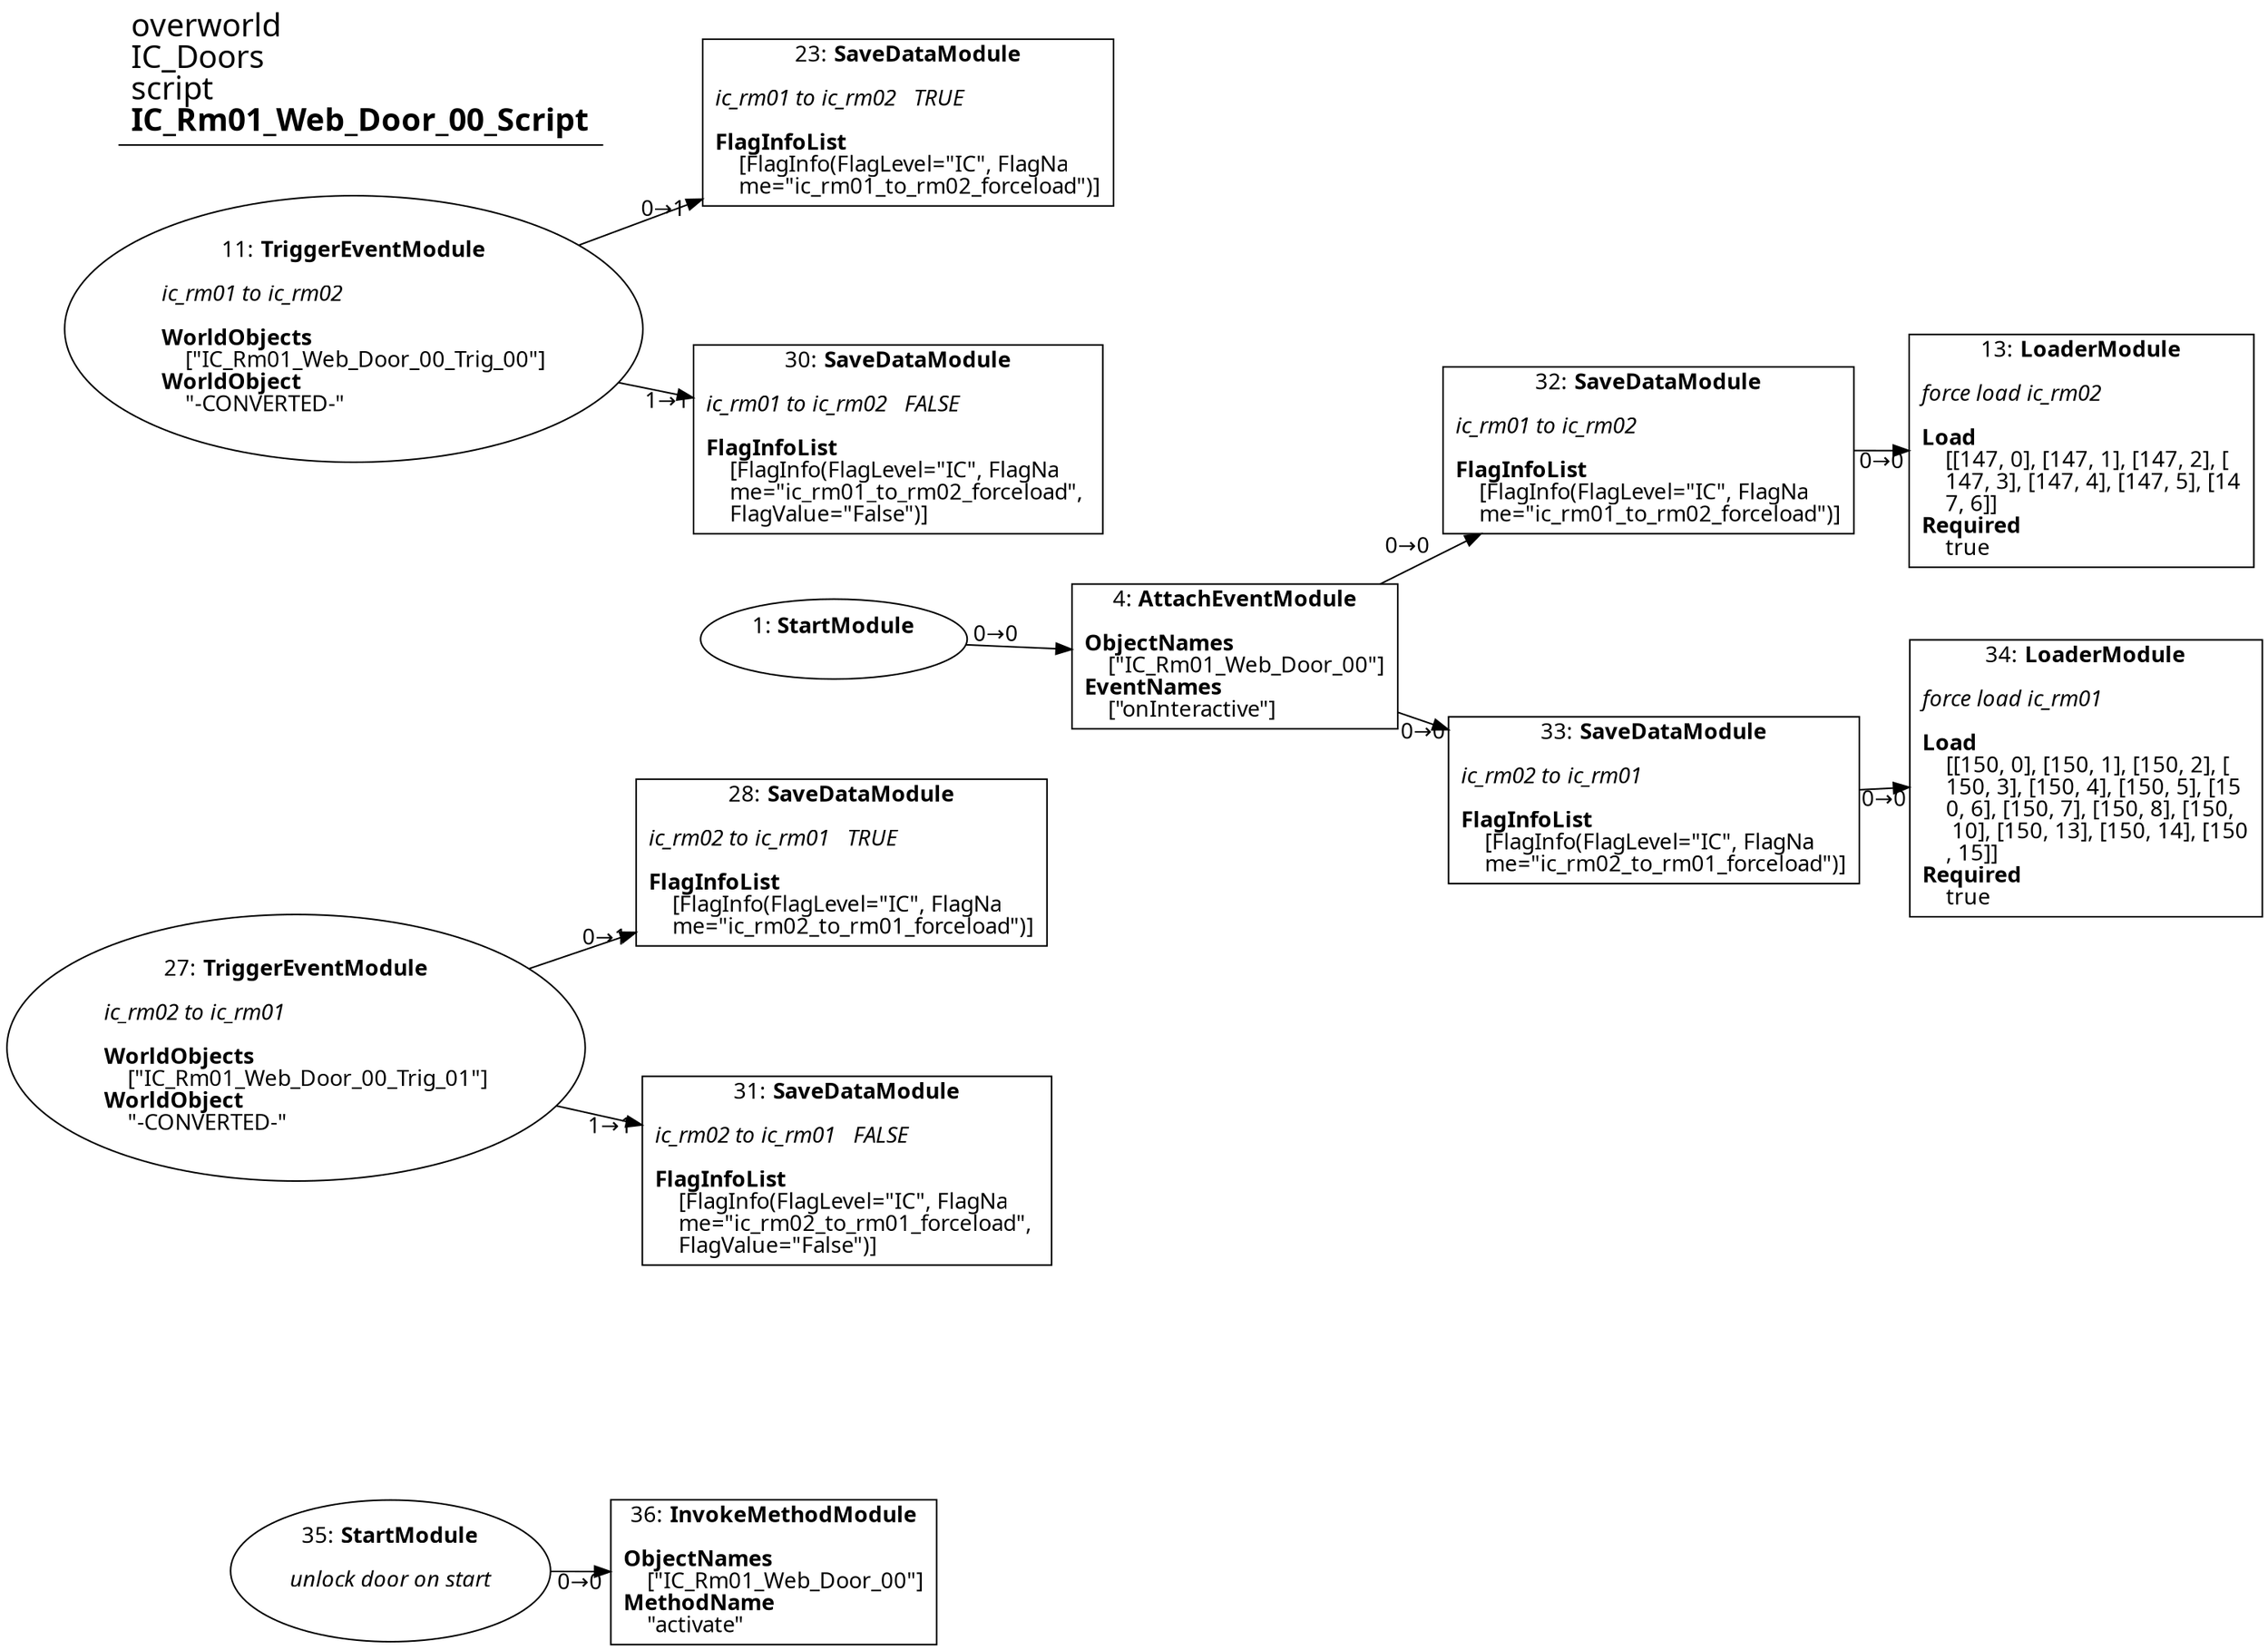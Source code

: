 digraph {
    layout = fdp;
    overlap = prism;
    sep = "+16";
    splines = spline;

    node [ shape = box ];

    graph [ fontname = "Segoe UI" ];
    node [ fontname = "Segoe UI" ];
    edge [ fontname = "Segoe UI" ];

    1 [ label = <1: <b>StartModule</b><br/><br/>> ];
    1 [ shape = oval ]
    1 [ pos = "-0.13700001,-0.80700004!" ];
    1 -> 4 [ label = "0→0" ];

    4 [ label = <4: <b>AttachEventModule</b><br/><br/><b>ObjectNames</b><br align="left"/>    [&quot;IC_Rm01_Web_Door_00&quot;]<br align="left"/><b>EventNames</b><br align="left"/>    [&quot;onInteractive&quot;]<br align="left"/>> ];
    4 [ pos = "0.058000002,-0.80700004!" ];
    4 -> 32 [ label = "0→0" ];
    4 -> 33 [ label = "0→0" ];

    11 [ label = <11: <b>TriggerEventModule</b><br/><br/><i>ic_rm01 to ic_rm02<br align="left"/></i><br align="left"/><b>WorldObjects</b><br align="left"/>    [&quot;IC_Rm01_Web_Door_00_Trig_00&quot;]<br align="left"/><b>WorldObject</b><br align="left"/>    &quot;-CONVERTED-&quot;<br align="left"/>> ];
    11 [ shape = oval ]
    11 [ pos = "-0.44300002,-0.58000004!" ];
    11 -> 23 [ label = "0→1" ];
    11 -> 30 [ label = "1→1" ];

    13 [ label = <13: <b>LoaderModule</b><br/><br/><i>force load ic_rm02<br align="left"/></i><br align="left"/><b>Load</b><br align="left"/>    [[147, 0], [147, 1], [147, 2], [<br align="left"/>    147, 3], [147, 4], [147, 5], [14<br align="left"/>    7, 6]]<br align="left"/><b>Required</b><br align="left"/>    true<br align="left"/>> ];
    13 [ pos = "0.55200005,-0.683!" ];

    23 [ label = <23: <b>SaveDataModule</b><br/><br/><i>ic_rm01 to ic_rm02   TRUE<br align="left"/></i><br align="left"/><b>FlagInfoList</b><br align="left"/>    [FlagInfo(FlagLevel=&quot;IC&quot;, FlagNa<br align="left"/>    me=&quot;ic_rm01_to_rm02_forceload&quot;)]<br align="left"/>> ];
    23 [ pos = "-0.162,-0.48700002!" ];

    27 [ label = <27: <b>TriggerEventModule</b><br/><br/><i>ic_rm02 to ic_rm01<br align="left"/></i><br align="left"/><b>WorldObjects</b><br align="left"/>    [&quot;IC_Rm01_Web_Door_00_Trig_01&quot;]<br align="left"/><b>WorldObject</b><br align="left"/>    &quot;-CONVERTED-&quot;<br align="left"/>> ];
    27 [ shape = oval ]
    27 [ pos = "-0.44400004,-1.0320001!" ];
    27 -> 28 [ label = "0→1" ];
    27 -> 31 [ label = "1→1" ];

    28 [ label = <28: <b>SaveDataModule</b><br/><br/><i>ic_rm02 to ic_rm01   TRUE<br align="left"/></i><br align="left"/><b>FlagInfoList</b><br align="left"/>    [FlagInfo(FlagLevel=&quot;IC&quot;, FlagNa<br align="left"/>    me=&quot;ic_rm02_to_rm01_forceload&quot;)]<br align="left"/>> ];
    28 [ pos = "-0.162,-0.92800003!" ];

    30 [ label = <30: <b>SaveDataModule</b><br/><br/><i>ic_rm01 to ic_rm02   FALSE<br align="left"/></i><br align="left"/><b>FlagInfoList</b><br align="left"/>    [FlagInfo(FlagLevel=&quot;IC&quot;, FlagNa<br align="left"/>    me=&quot;ic_rm01_to_rm02_forceload&quot;, <br align="left"/>    FlagValue=&quot;False&quot;)]<br align="left"/>> ];
    30 [ pos = "-0.162,-0.656!" ];

    31 [ label = <31: <b>SaveDataModule</b><br/><br/><i>ic_rm02 to ic_rm01   FALSE<br align="left"/></i><br align="left"/><b>FlagInfoList</b><br align="left"/>    [FlagInfo(FlagLevel=&quot;IC&quot;, FlagNa<br align="left"/>    me=&quot;ic_rm02_to_rm01_forceload&quot;, <br align="left"/>    FlagValue=&quot;False&quot;)]<br align="left"/>> ];
    31 [ pos = "-0.162,-1.0990001!" ];

    32 [ label = <32: <b>SaveDataModule</b><br/><br/><i>ic_rm01 to ic_rm02<br align="left"/></i><br align="left"/><b>FlagInfoList</b><br align="left"/>    [FlagInfo(FlagLevel=&quot;IC&quot;, FlagNa<br align="left"/>    me=&quot;ic_rm01_to_rm02_forceload&quot;)]<br align="left"/>> ];
    32 [ pos = "0.324,-0.683!" ];
    32 -> 13 [ label = "0→0" ];

    33 [ label = <33: <b>SaveDataModule</b><br/><br/><i>ic_rm02 to ic_rm01<br align="left"/></i><br align="left"/><b>FlagInfoList</b><br align="left"/>    [FlagInfo(FlagLevel=&quot;IC&quot;, FlagNa<br align="left"/>    me=&quot;ic_rm02_to_rm01_forceload&quot;)]<br align="left"/>> ];
    33 [ pos = "0.326,-0.88100004!" ];
    33 -> 34 [ label = "0→0" ];

    34 [ label = <34: <b>LoaderModule</b><br/><br/><i>force load ic_rm01<br align="left"/></i><br align="left"/><b>Load</b><br align="left"/>    [[150, 0], [150, 1], [150, 2], [<br align="left"/>    150, 3], [150, 4], [150, 5], [15<br align="left"/>    0, 6], [150, 7], [150, 8], [150,<br align="left"/>     10], [150, 13], [150, 14], [150<br align="left"/>    , 15]]<br align="left"/><b>Required</b><br align="left"/>    true<br align="left"/>> ];
    34 [ pos = "0.555,-0.88100004!" ];

    35 [ label = <35: <b>StartModule</b><br/><br/><i>unlock door on start<br align="left"/></i><br align="left"/>> ];
    35 [ shape = oval ]
    35 [ pos = "-0.44000003,-1.393!" ];
    35 -> 36 [ label = "0→0" ];

    36 [ label = <36: <b>InvokeMethodModule</b><br/><br/><b>ObjectNames</b><br align="left"/>    [&quot;IC_Rm01_Web_Door_00&quot;]<br align="left"/><b>MethodName</b><br align="left"/>    &quot;activate&quot;<br align="left"/>> ];
    36 [ pos = "-0.224,-1.393!" ];

    title [ pos = "-0.44500002,-0.48600003!" ];
    title [ shape = underline ];
    title [ label = <<font point-size="20">overworld<br align="left"/>IC_Doors<br align="left"/>script<br align="left"/><b>IC_Rm01_Web_Door_00_Script</b><br align="left"/></font>> ];
}
